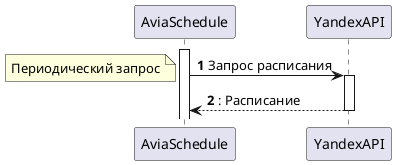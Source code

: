@startuml
'https://plantuml.com/sequence-diagram

autonumber
activate AviaSchedule
AviaSchedule -> YandexAPI++: Запрос расписания
note left: Периодический запрос
return: Расписание

@enduml